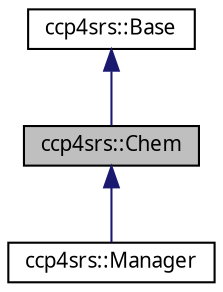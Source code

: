 digraph "ccp4srs::Chem"
{
  edge [fontname="FreeSans.ttf",fontsize="10",labelfontname="FreeSans.ttf",labelfontsize="10"];
  node [fontname="FreeSans.ttf",fontsize="10",shape=record];
  Node1 [label="ccp4srs::Chem",height=0.2,width=0.4,color="black", fillcolor="grey75", style="filled", fontcolor="black"];
  Node2 -> Node1 [dir="back",color="midnightblue",fontsize="10",style="solid",fontname="FreeSans.ttf"];
  Node2 [label="ccp4srs::Base",height=0.2,width=0.4,color="black", fillcolor="white", style="filled",URL="$classccp4srs_1_1_base.html"];
  Node1 -> Node3 [dir="back",color="midnightblue",fontsize="10",style="solid",fontname="FreeSans.ttf"];
  Node3 [label="ccp4srs::Manager",height=0.2,width=0.4,color="black", fillcolor="white", style="filled",URL="$classccp4srs_1_1_manager.html"];
}
